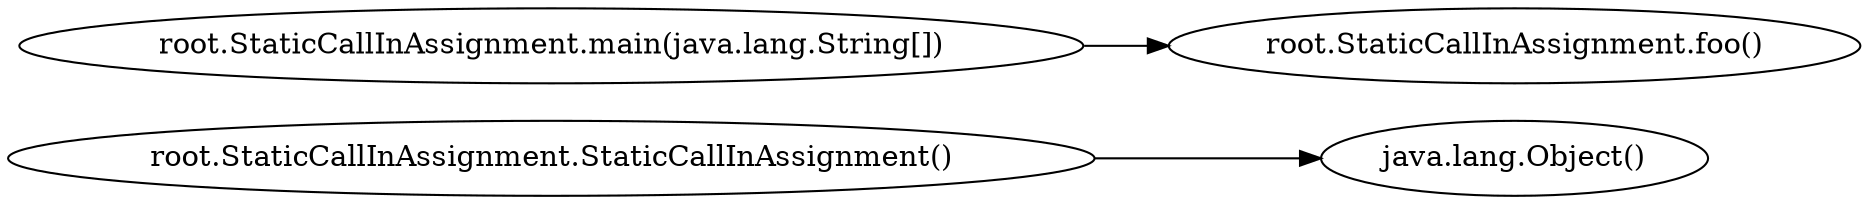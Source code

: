 digraph graphname {
rankdir="LR";
0 [label="root.StaticCallInAssignment.StaticCallInAssignment()"]
3 [label="root.StaticCallInAssignment.foo()"]
1 [label="java.lang.Object()"]
2 [label="root.StaticCallInAssignment.main(java.lang.String[])"]
0 -> 1
2 -> 3
}
